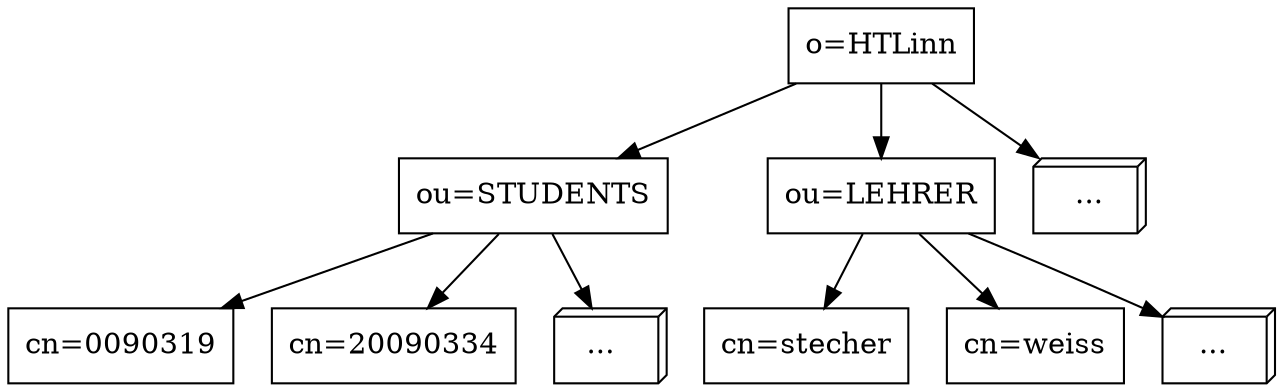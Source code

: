 digraph php {
	rankdir="TB";
	node [shape=box];
	
	"o=HTLinn" -> {"ou=STUDENTS", "ou=LEHRER", "..."};
	"ou=STUDENTS" -> {"cn=0090319", "cn=20090334", "...  "};
	"ou=LEHRER" -> {"cn=stecher", "cn=weiss", "... "};
	
	"..." [shape=box3d];
	"... " [shape=box3d];
	"...  " [shape=box3d];
}